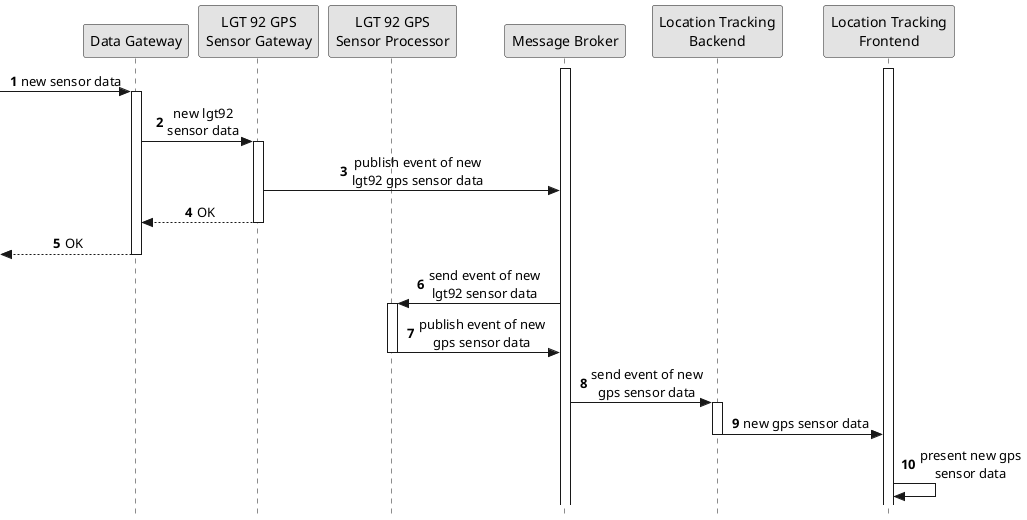 @startuml process-view-level2-uc01

skinparam Monochrome true
skinparam sequenceMessageAlign center
skinparam style strictuml
hide unlinked

autonumber 1

participant "Data Gateway" as DG
participant "LGT 92 GPS\nSensor Gateway" as LGT92GPSG
participant "LGT 92 GPS\nSensor Processor" as LGT92GPSP
participant "Message Broker" as MB
participant "Location Tracking\nBackend" as LTB
participant "Location Tracking\nFrontend" as LTF

activate MB
activate LTF

-> DG : new sensor data
activate DG

DG -> LGT92GPSG : new lgt92\nsensor data
activate LGT92GPSG

LGT92GPSG -> MB : publish event of new\nlgt92 gps sensor data

DG <-- LGT92GPSG : OK
deactivate LGT92GPSG

<-- DG : OK
deactivate DG

MB -> LGT92GPSP : send event of new\nlgt92 sensor data
activate LGT92GPSP

LGT92GPSP -> MB : publish event of new\ngps sensor data
deactivate LGT92GPSP

MB -> LTB : send event of new\ngps sensor data
activate LTB

LTB -> LTF : new gps sensor data
deactivate LTB
LTF -> LTF : present new gps\nsensor data

@enduml

